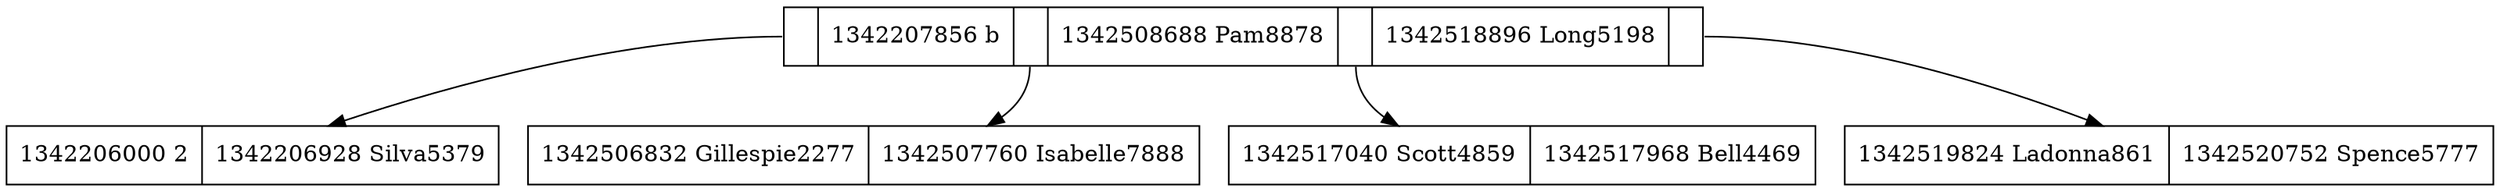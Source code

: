 digraph G {
node[shape=record]
		//Agregar Nodos Rama
R0x7fd150007770[label="<C1>|1342207856 
 b|<C2>|1342508688 
 Pam8878|<C3>|1342518896 
 Long5198|<C4>"];
R0x7fd150007030[label="1342206000 
 2|1342206928 
 Silva5379"];
R0x7fd150050750[label="1342506832 
 Gillespie2277|1342507760 
 Isabelle7888"];
R0x7fd150052f30[label="1342517040 
 Scott4859|1342517968 
 Bell4469"];
R0x7fd150053a10[label="1342519824 
 Ladonna861|1342520752 
 Spence5777"];
		//Agregar conexiones
R0x7fd150007770:C1->R0x7fd150007030;
R0x7fd150007770:C2->R0x7fd150050750;
R0x7fd150007770:C3->R0x7fd150052f30;
R0x7fd150007770:C4->R0x7fd150053a10;
}